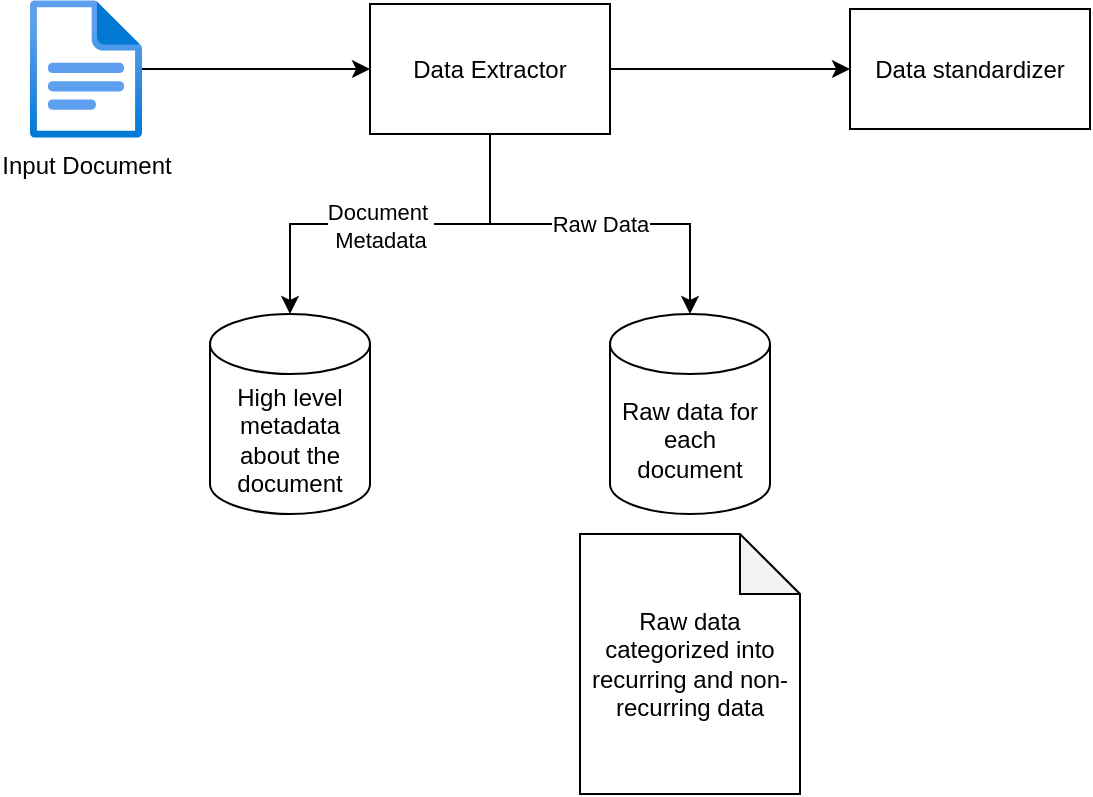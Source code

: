 <mxfile version="22.1.0" type="github">
  <diagram id="C5RBs43oDa-KdzZeNtuy" name="Page-1">
    <mxGraphModel dx="986" dy="501" grid="1" gridSize="10" guides="1" tooltips="1" connect="1" arrows="1" fold="1" page="1" pageScale="1" pageWidth="827" pageHeight="1169" math="0" shadow="0">
      <root>
        <mxCell id="WIyWlLk6GJQsqaUBKTNV-0" />
        <mxCell id="WIyWlLk6GJQsqaUBKTNV-1" parent="WIyWlLk6GJQsqaUBKTNV-0" />
        <mxCell id="muTONlBN6RMMn4obde55-5" style="edgeStyle=orthogonalEdgeStyle;rounded=0;orthogonalLoop=1;jettySize=auto;html=1;entryX=0;entryY=0.5;entryDx=0;entryDy=0;" edge="1" parent="WIyWlLk6GJQsqaUBKTNV-1" source="muTONlBN6RMMn4obde55-0" target="muTONlBN6RMMn4obde55-1">
          <mxGeometry relative="1" as="geometry" />
        </mxCell>
        <mxCell id="muTONlBN6RMMn4obde55-0" value="Input Document" style="image;aspect=fixed;html=1;points=[];align=center;fontSize=12;image=img/lib/azure2/general/File.svg;" vertex="1" parent="WIyWlLk6GJQsqaUBKTNV-1">
          <mxGeometry x="40" y="73" width="56.0" height="69" as="geometry" />
        </mxCell>
        <mxCell id="muTONlBN6RMMn4obde55-7" style="edgeStyle=orthogonalEdgeStyle;rounded=0;orthogonalLoop=1;jettySize=auto;html=1;" edge="1" parent="WIyWlLk6GJQsqaUBKTNV-1" source="muTONlBN6RMMn4obde55-1" target="muTONlBN6RMMn4obde55-6">
          <mxGeometry relative="1" as="geometry" />
        </mxCell>
        <mxCell id="muTONlBN6RMMn4obde55-8" value="Document&amp;nbsp;&lt;br&gt;Metadata" style="edgeLabel;html=1;align=center;verticalAlign=middle;resizable=0;points=[];" vertex="1" connectable="0" parent="muTONlBN6RMMn4obde55-7">
          <mxGeometry x="0.133" y="1" relative="1" as="geometry">
            <mxPoint x="7" as="offset" />
          </mxGeometry>
        </mxCell>
        <mxCell id="muTONlBN6RMMn4obde55-11" style="edgeStyle=orthogonalEdgeStyle;rounded=0;orthogonalLoop=1;jettySize=auto;html=1;exitX=1;exitY=0.5;exitDx=0;exitDy=0;entryX=0;entryY=0.5;entryDx=0;entryDy=0;" edge="1" parent="WIyWlLk6GJQsqaUBKTNV-1" source="muTONlBN6RMMn4obde55-1" target="muTONlBN6RMMn4obde55-9">
          <mxGeometry relative="1" as="geometry" />
        </mxCell>
        <mxCell id="muTONlBN6RMMn4obde55-1" value="Data Extractor" style="rounded=0;whiteSpace=wrap;html=1;" vertex="1" parent="WIyWlLk6GJQsqaUBKTNV-1">
          <mxGeometry x="210" y="75" width="120" height="65" as="geometry" />
        </mxCell>
        <mxCell id="muTONlBN6RMMn4obde55-2" value="Raw data for each document" style="shape=cylinder3;whiteSpace=wrap;html=1;boundedLbl=1;backgroundOutline=1;size=15;" vertex="1" parent="WIyWlLk6GJQsqaUBKTNV-1">
          <mxGeometry x="330" y="230" width="80" height="100" as="geometry" />
        </mxCell>
        <mxCell id="muTONlBN6RMMn4obde55-3" style="edgeStyle=orthogonalEdgeStyle;rounded=0;orthogonalLoop=1;jettySize=auto;html=1;exitX=0.5;exitY=1;exitDx=0;exitDy=0;entryX=0.5;entryY=0;entryDx=0;entryDy=0;entryPerimeter=0;" edge="1" parent="WIyWlLk6GJQsqaUBKTNV-1" source="muTONlBN6RMMn4obde55-1" target="muTONlBN6RMMn4obde55-2">
          <mxGeometry relative="1" as="geometry" />
        </mxCell>
        <mxCell id="muTONlBN6RMMn4obde55-4" value="Raw Data" style="edgeLabel;html=1;align=center;verticalAlign=middle;resizable=0;points=[];" vertex="1" connectable="0" parent="muTONlBN6RMMn4obde55-3">
          <mxGeometry x="-0.143" relative="1" as="geometry">
            <mxPoint x="18" as="offset" />
          </mxGeometry>
        </mxCell>
        <mxCell id="muTONlBN6RMMn4obde55-6" value="High level metadata about the document" style="shape=cylinder3;whiteSpace=wrap;html=1;boundedLbl=1;backgroundOutline=1;size=15;" vertex="1" parent="WIyWlLk6GJQsqaUBKTNV-1">
          <mxGeometry x="130" y="230" width="80" height="100" as="geometry" />
        </mxCell>
        <mxCell id="muTONlBN6RMMn4obde55-9" value="Data standardizer" style="rounded=0;whiteSpace=wrap;html=1;" vertex="1" parent="WIyWlLk6GJQsqaUBKTNV-1">
          <mxGeometry x="450" y="77.5" width="120" height="60" as="geometry" />
        </mxCell>
        <mxCell id="muTONlBN6RMMn4obde55-10" value="Raw data categorized into recurring and non-recurring data" style="shape=note;whiteSpace=wrap;html=1;backgroundOutline=1;darkOpacity=0.05;" vertex="1" parent="WIyWlLk6GJQsqaUBKTNV-1">
          <mxGeometry x="315" y="340" width="110" height="130" as="geometry" />
        </mxCell>
      </root>
    </mxGraphModel>
  </diagram>
</mxfile>
